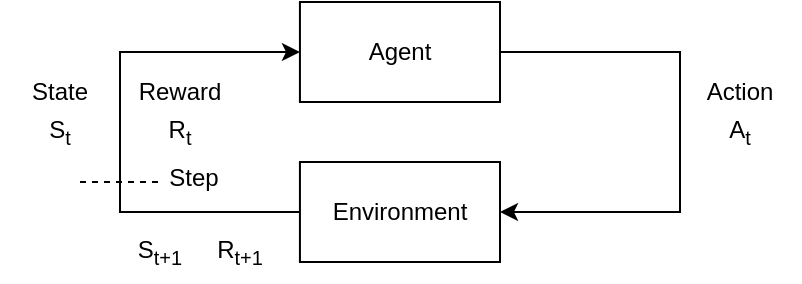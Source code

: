 <mxfile version="20.5.3" type="github"><diagram id="dMxhEbPiuhelspo7tXM4" name="Seite-1"><mxGraphModel dx="1425" dy="699" grid="1" gridSize="10" guides="1" tooltips="1" connect="1" arrows="1" fold="1" page="1" pageScale="1" pageWidth="827" pageHeight="1169" math="0" shadow="0"><root><mxCell id="0"/><mxCell id="1" parent="0"/><mxCell id="UQPi_x9n0-3kjXllLH2i-5" style="edgeStyle=orthogonalEdgeStyle;rounded=0;orthogonalLoop=1;jettySize=auto;html=1;entryX=1;entryY=0.5;entryDx=0;entryDy=0;" edge="1" parent="1" source="UQPi_x9n0-3kjXllLH2i-1" target="UQPi_x9n0-3kjXllLH2i-2"><mxGeometry relative="1" as="geometry"><Array as="points"><mxPoint x="360" y="65"/><mxPoint x="360" y="145"/></Array></mxGeometry></mxCell><mxCell id="UQPi_x9n0-3kjXllLH2i-1" value="Agent" style="rounded=0;whiteSpace=wrap;html=1;" vertex="1" parent="1"><mxGeometry x="169.97" y="40" width="100.03" height="50" as="geometry"/></mxCell><mxCell id="UQPi_x9n0-3kjXllLH2i-25" style="edgeStyle=orthogonalEdgeStyle;rounded=0;orthogonalLoop=1;jettySize=auto;html=1;entryX=0;entryY=0.5;entryDx=0;entryDy=0;" edge="1" parent="1" source="UQPi_x9n0-3kjXllLH2i-2" target="UQPi_x9n0-3kjXllLH2i-1"><mxGeometry relative="1" as="geometry"><Array as="points"><mxPoint x="80" y="145"/><mxPoint x="80" y="65"/></Array></mxGeometry></mxCell><mxCell id="UQPi_x9n0-3kjXllLH2i-2" value="Environment" style="rounded=0;whiteSpace=wrap;html=1;" vertex="1" parent="1"><mxGeometry x="169.97" y="120" width="100.03" height="50" as="geometry"/></mxCell><mxCell id="UQPi_x9n0-3kjXllLH2i-8" value="State" style="text;html=1;strokeColor=none;fillColor=none;align=center;verticalAlign=middle;whiteSpace=wrap;rounded=0;" vertex="1" parent="1"><mxGeometry x="20" y="70" width="60" height="30" as="geometry"/></mxCell><mxCell id="UQPi_x9n0-3kjXllLH2i-9" value="Reward" style="text;html=1;strokeColor=none;fillColor=none;align=center;verticalAlign=middle;whiteSpace=wrap;rounded=0;" vertex="1" parent="1"><mxGeometry x="80" y="70" width="60" height="30" as="geometry"/></mxCell><mxCell id="UQPi_x9n0-3kjXllLH2i-12" value="Action" style="text;html=1;strokeColor=none;fillColor=none;align=center;verticalAlign=middle;whiteSpace=wrap;rounded=0;" vertex="1" parent="1"><mxGeometry x="360" y="70" width="60" height="30" as="geometry"/></mxCell><mxCell id="UQPi_x9n0-3kjXllLH2i-14" value="S&lt;sub&gt;t&lt;/sub&gt;" style="text;html=1;strokeColor=none;fillColor=none;align=center;verticalAlign=middle;whiteSpace=wrap;rounded=0;" vertex="1" parent="1"><mxGeometry x="20" y="90" width="60" height="30" as="geometry"/></mxCell><mxCell id="UQPi_x9n0-3kjXllLH2i-17" value="R&lt;sub&gt;t+1&lt;/sub&gt;" style="text;html=1;strokeColor=none;fillColor=none;align=center;verticalAlign=middle;whiteSpace=wrap;rounded=0;" vertex="1" parent="1"><mxGeometry x="109.97" y="150" width="60" height="30" as="geometry"/></mxCell><mxCell id="UQPi_x9n0-3kjXllLH2i-19" value="A&lt;sub&gt;t&lt;/sub&gt;" style="text;html=1;strokeColor=none;fillColor=none;align=center;verticalAlign=middle;whiteSpace=wrap;rounded=0;" vertex="1" parent="1"><mxGeometry x="360" y="90" width="60" height="30" as="geometry"/></mxCell><mxCell id="UQPi_x9n0-3kjXllLH2i-20" value="R&lt;sub&gt;t&lt;/sub&gt;" style="text;html=1;strokeColor=none;fillColor=none;align=center;verticalAlign=middle;whiteSpace=wrap;rounded=0;" vertex="1" parent="1"><mxGeometry x="80" y="90" width="60" height="30" as="geometry"/></mxCell><mxCell id="UQPi_x9n0-3kjXllLH2i-18" value="S&lt;sub&gt;t+1&lt;/sub&gt;" style="text;html=1;strokeColor=none;fillColor=none;align=center;verticalAlign=middle;whiteSpace=wrap;rounded=0;" vertex="1" parent="1"><mxGeometry x="70" y="150" width="60" height="30" as="geometry"/></mxCell><mxCell id="UQPi_x9n0-3kjXllLH2i-26" value="" style="endArrow=none;dashed=1;html=1;rounded=0;" edge="1" parent="1"><mxGeometry width="50" height="50" relative="1" as="geometry"><mxPoint x="60" y="130" as="sourcePoint"/><mxPoint x="100" y="130" as="targetPoint"/></mxGeometry></mxCell><mxCell id="UQPi_x9n0-3kjXllLH2i-27" value="Step" style="text;html=1;strokeColor=none;fillColor=none;align=center;verticalAlign=middle;whiteSpace=wrap;rounded=0;" vertex="1" parent="1"><mxGeometry x="87" y="113" width="60" height="30" as="geometry"/></mxCell></root></mxGraphModel></diagram></mxfile>